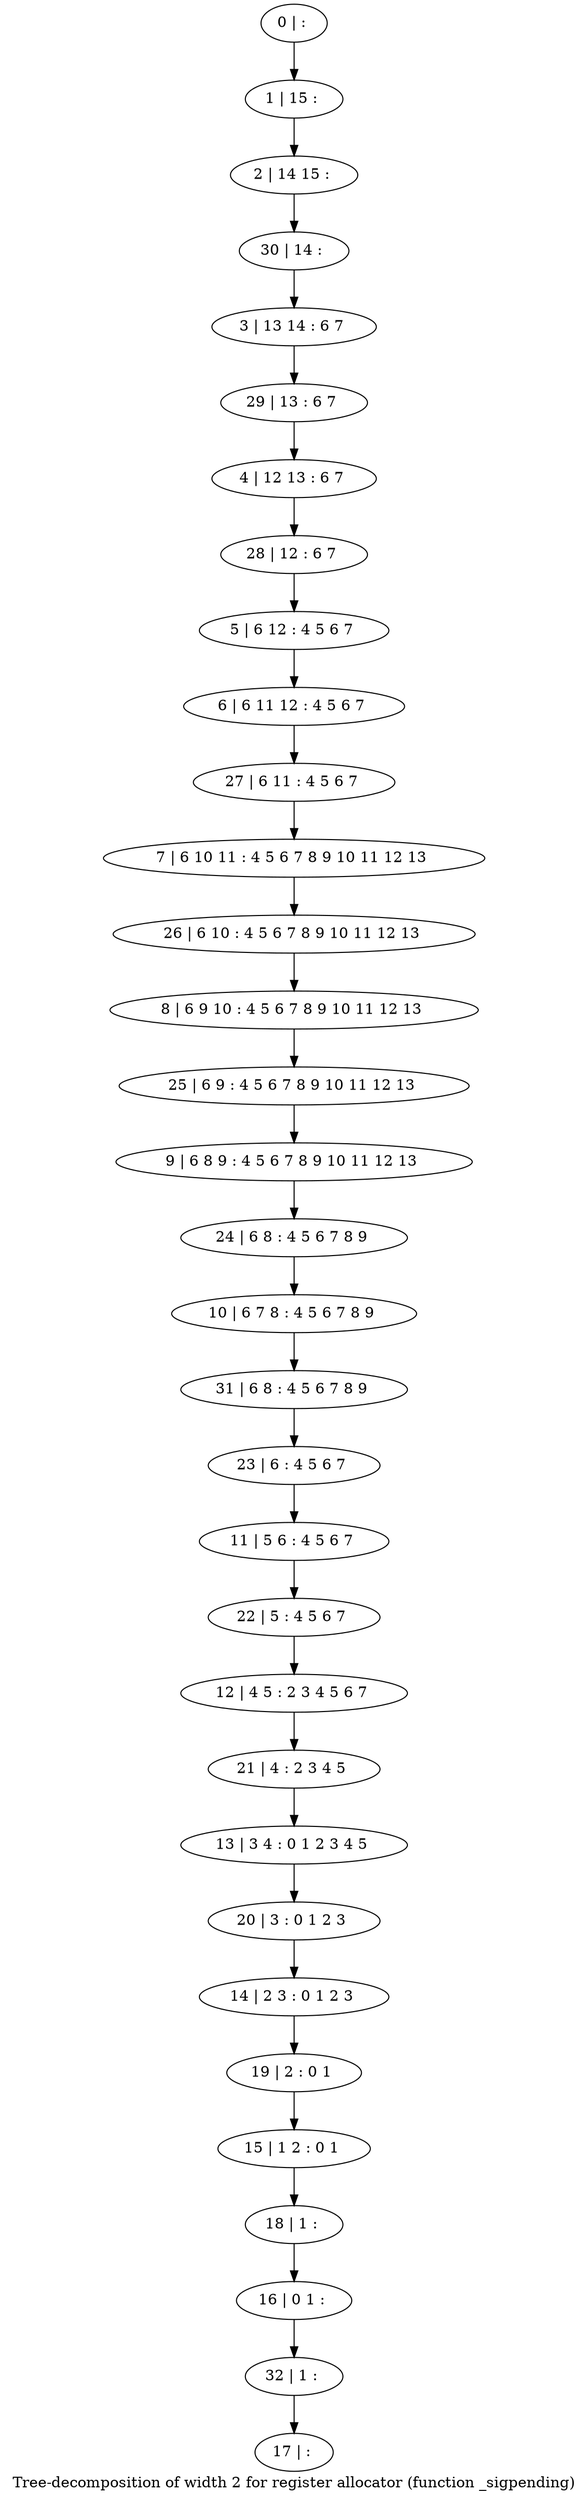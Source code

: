 digraph G {
graph [label="Tree-decomposition of width 2 for register allocator (function _sigpending)"]
0[label="0 | : "];
1[label="1 | 15 : "];
2[label="2 | 14 15 : "];
3[label="3 | 13 14 : 6 7 "];
4[label="4 | 12 13 : 6 7 "];
5[label="5 | 6 12 : 4 5 6 7 "];
6[label="6 | 6 11 12 : 4 5 6 7 "];
7[label="7 | 6 10 11 : 4 5 6 7 8 9 10 11 12 13 "];
8[label="8 | 6 9 10 : 4 5 6 7 8 9 10 11 12 13 "];
9[label="9 | 6 8 9 : 4 5 6 7 8 9 10 11 12 13 "];
10[label="10 | 6 7 8 : 4 5 6 7 8 9 "];
11[label="11 | 5 6 : 4 5 6 7 "];
12[label="12 | 4 5 : 2 3 4 5 6 7 "];
13[label="13 | 3 4 : 0 1 2 3 4 5 "];
14[label="14 | 2 3 : 0 1 2 3 "];
15[label="15 | 1 2 : 0 1 "];
16[label="16 | 0 1 : "];
17[label="17 | : "];
18[label="18 | 1 : "];
19[label="19 | 2 : 0 1 "];
20[label="20 | 3 : 0 1 2 3 "];
21[label="21 | 4 : 2 3 4 5 "];
22[label="22 | 5 : 4 5 6 7 "];
23[label="23 | 6 : 4 5 6 7 "];
24[label="24 | 6 8 : 4 5 6 7 8 9 "];
25[label="25 | 6 9 : 4 5 6 7 8 9 10 11 12 13 "];
26[label="26 | 6 10 : 4 5 6 7 8 9 10 11 12 13 "];
27[label="27 | 6 11 : 4 5 6 7 "];
28[label="28 | 12 : 6 7 "];
29[label="29 | 13 : 6 7 "];
30[label="30 | 14 : "];
31[label="31 | 6 8 : 4 5 6 7 8 9 "];
32[label="32 | 1 : "];
0->1 ;
1->2 ;
5->6 ;
18->16 ;
15->18 ;
19->15 ;
14->19 ;
20->14 ;
13->20 ;
21->13 ;
12->21 ;
22->12 ;
11->22 ;
23->11 ;
24->10 ;
9->24 ;
25->9 ;
8->25 ;
26->8 ;
7->26 ;
27->7 ;
6->27 ;
28->5 ;
4->28 ;
29->4 ;
3->29 ;
30->3 ;
2->30 ;
31->23 ;
10->31 ;
32->17 ;
16->32 ;
}

